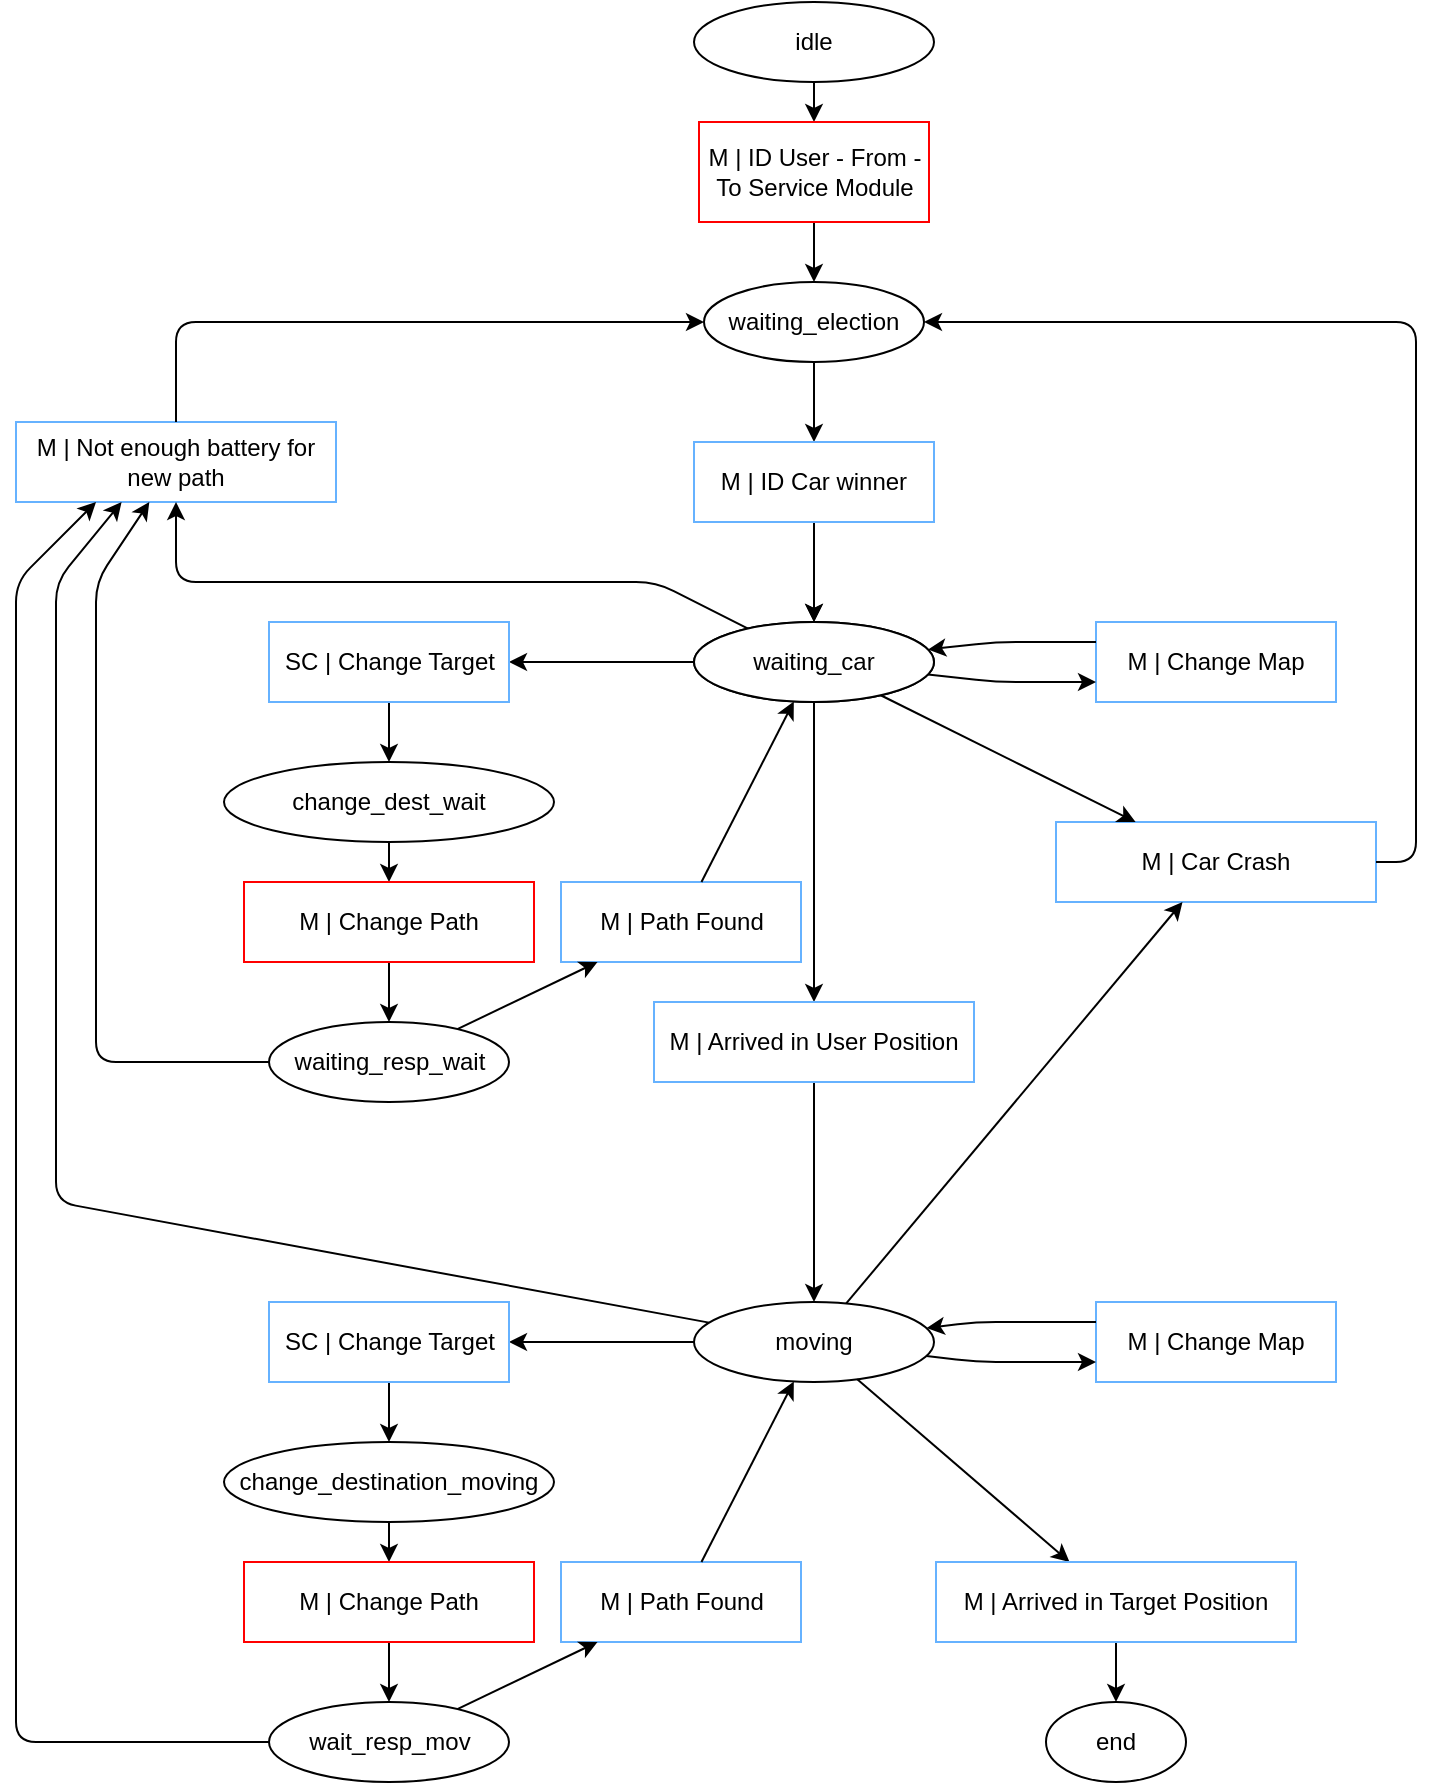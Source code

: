 <mxfile version="12.9.3" type="device"><diagram id="UIkgHiiRnHfRhCUhEY8e" name="Page-1"><mxGraphModel dx="1422" dy="822" grid="1" gridSize="10" guides="1" tooltips="1" connect="1" arrows="1" fold="1" page="1" pageScale="1" pageWidth="827" pageHeight="1169" math="0" shadow="0"><root><mxCell id="0"/><mxCell id="1" parent="0"/><mxCell id="0_yy_IyR2nImYbsmrZYt-3" value="idle" style="ellipse;whiteSpace=wrap;html=1;" parent="1" vertex="1"><mxGeometry x="379" y="30" width="120" height="40" as="geometry"/></mxCell><mxCell id="1BChCuuW57q9WMQYWWYu-4" value="" style="endArrow=classic;html=1;" parent="1" source="1BChCuuW57q9WMQYWWYu-30" target="1BChCuuW57q9WMQYWWYu-17" edge="1"><mxGeometry width="50" height="50" relative="1" as="geometry"><mxPoint x="223" y="400" as="sourcePoint"/><mxPoint x="437.5" y="60" as="targetPoint"/></mxGeometry></mxCell><mxCell id="1BChCuuW57q9WMQYWWYu-6" value="" style="endArrow=classic;html=1;" parent="1" source="0_yy_IyR2nImYbsmrZYt-3" target="1BChCuuW57q9WMQYWWYu-30" edge="1"><mxGeometry width="50" height="50" relative="1" as="geometry"><mxPoint x="220" y="280" as="sourcePoint"/><mxPoint x="235.935" y="380" as="targetPoint"/></mxGeometry></mxCell><mxCell id="1BChCuuW57q9WMQYWWYu-17" value="waiting_election" style="ellipse;whiteSpace=wrap;html=1;" parent="1" vertex="1"><mxGeometry x="384" y="170" width="110" height="40" as="geometry"/></mxCell><mxCell id="1BChCuuW57q9WMQYWWYu-19" value="waiting_car" style="ellipse;whiteSpace=wrap;html=1;" parent="1" vertex="1"><mxGeometry x="379" y="340" width="120" height="40" as="geometry"/></mxCell><mxCell id="1BChCuuW57q9WMQYWWYu-20" value="" style="endArrow=classic;html=1;" parent="1" source="1BChCuuW57q9WMQYWWYu-53" target="1BChCuuW57q9WMQYWWYu-19" edge="1"><mxGeometry width="50" height="50" relative="1" as="geometry"><mxPoint x="585" y="597.5" as="sourcePoint"/><mxPoint x="780" y="480" as="targetPoint"/></mxGeometry></mxCell><mxCell id="1BChCuuW57q9WMQYWWYu-29" value="" style="endArrow=classic;html=1;" parent="1" source="1BChCuuW57q9WMQYWWYu-17" target="1BChCuuW57q9WMQYWWYu-53" edge="1"><mxGeometry width="50" height="50" relative="1" as="geometry"><mxPoint x="567.45" y="515.569" as="sourcePoint"/><mxPoint x="545.432" y="575" as="targetPoint"/></mxGeometry></mxCell><mxCell id="1BChCuuW57q9WMQYWWYu-30" value="M | ID User - From - To Service Module" style="rounded=0;whiteSpace=wrap;html=1;fillColor=none;strokeColor=#FF0000;" parent="1" vertex="1"><mxGeometry x="381.5" y="90" width="115" height="50" as="geometry"/></mxCell><mxCell id="1BChCuuW57q9WMQYWWYu-32" value="moving" style="ellipse;whiteSpace=wrap;html=1;strokeColor=#000000;fillColor=#ffffff;" parent="1" vertex="1"><mxGeometry x="379" y="680" width="120" height="40" as="geometry"/></mxCell><mxCell id="1BChCuuW57q9WMQYWWYu-33" value="" style="endArrow=classic;html=1;" parent="1" source="1BChCuuW57q9WMQYWWYu-52" target="1BChCuuW57q9WMQYWWYu-32" edge="1"><mxGeometry width="50" height="50" relative="1" as="geometry"><mxPoint x="650" y="810" as="sourcePoint"/><mxPoint x="700" y="760" as="targetPoint"/></mxGeometry></mxCell><mxCell id="1BChCuuW57q9WMQYWWYu-35" value="" style="endArrow=classic;html=1;" parent="1" source="1BChCuuW57q9WMQYWWYu-19" target="1BChCuuW57q9WMQYWWYu-52" edge="1"><mxGeometry width="50" height="50" relative="1" as="geometry"><mxPoint x="540" y="750" as="sourcePoint"/><mxPoint x="540" y="830" as="targetPoint"/></mxGeometry></mxCell><mxCell id="1BChCuuW57q9WMQYWWYu-36" value="end" style="ellipse;whiteSpace=wrap;html=1;strokeColor=#000000;fillColor=#ffffff;" parent="1" vertex="1"><mxGeometry x="555" y="880" width="70" height="40" as="geometry"/></mxCell><mxCell id="1BChCuuW57q9WMQYWWYu-37" value="" style="endArrow=classic;html=1;" parent="1" source="1BChCuuW57q9WMQYWWYu-49" target="1BChCuuW57q9WMQYWWYu-36" edge="1"><mxGeometry width="50" height="50" relative="1" as="geometry"><mxPoint x="330" y="960" as="sourcePoint"/><mxPoint x="380" y="910" as="targetPoint"/></mxGeometry></mxCell><mxCell id="1BChCuuW57q9WMQYWWYu-38" value="" style="endArrow=classic;html=1;" parent="1" source="1BChCuuW57q9WMQYWWYu-51" target="1BChCuuW57q9WMQYWWYu-40" edge="1"><mxGeometry width="50" height="50" relative="1" as="geometry"><mxPoint x="325" y="780" as="sourcePoint"/><mxPoint x="205" y="820" as="targetPoint"/></mxGeometry></mxCell><mxCell id="1BChCuuW57q9WMQYWWYu-40" value="change_dest_wait" style="ellipse;whiteSpace=wrap;html=1;strokeColor=#000000;fillColor=#ffffff;" parent="1" vertex="1"><mxGeometry x="144" y="410" width="165" height="40" as="geometry"/></mxCell><mxCell id="1BChCuuW57q9WMQYWWYu-42" value="" style="endArrow=classic;html=1;" parent="1" source="1BChCuuW57q9WMQYWWYu-19" target="1BChCuuW57q9WMQYWWYu-51" edge="1"><mxGeometry width="50" height="50" relative="1" as="geometry"><mxPoint x="490.943" y="723.03" as="sourcePoint"/><mxPoint x="228.961" y="846.879" as="targetPoint"/></mxGeometry></mxCell><mxCell id="1BChCuuW57q9WMQYWWYu-47" value="" style="endArrow=classic;html=1;" parent="1" source="1BChCuuW57q9WMQYWWYu-32" target="1BChCuuW57q9WMQYWWYu-49" edge="1"><mxGeometry width="50" height="50" relative="1" as="geometry"><mxPoint x="540" y="910" as="sourcePoint"/><mxPoint x="540" y="1010" as="targetPoint"/></mxGeometry></mxCell><mxCell id="1BChCuuW57q9WMQYWWYu-49" value="M | Arrived in Target Position" style="rounded=0;whiteSpace=wrap;html=1;strokeColor=#66B2FF;fillColor=none;" parent="1" vertex="1"><mxGeometry x="500" y="810" width="180" height="40" as="geometry"/></mxCell><mxCell id="1BChCuuW57q9WMQYWWYu-51" value="SC | Change Target" style="rounded=0;whiteSpace=wrap;html=1;strokeColor=#66B2FF;fillColor=none;" parent="1" vertex="1"><mxGeometry x="166.5" y="340" width="120" height="40" as="geometry"/></mxCell><mxCell id="1BChCuuW57q9WMQYWWYu-52" value="M | Arrived in User Position" style="rounded=0;whiteSpace=wrap;html=1;strokeColor=#66B2FF;fillColor=none;" parent="1" vertex="1"><mxGeometry x="359" y="530" width="160" height="40" as="geometry"/></mxCell><mxCell id="1BChCuuW57q9WMQYWWYu-59" value="" style="endArrow=classic;html=1;" parent="1" source="1BChCuuW57q9WMQYWWYu-81" target="1BChCuuW57q9WMQYWWYu-67" edge="1"><mxGeometry width="50" height="50" relative="1" as="geometry"><mxPoint x="-185" y="797.5" as="sourcePoint"/><mxPoint x="-265" y="800" as="targetPoint"/></mxGeometry></mxCell><mxCell id="1BChCuuW57q9WMQYWWYu-62" value="" style="endArrow=classic;html=1;" parent="1" source="1BChCuuW57q9WMQYWWYu-40" target="1BChCuuW57q9WMQYWWYu-81" edge="1"><mxGeometry width="50" height="50" relative="1" as="geometry"><mxPoint x="-25" y="795" as="sourcePoint"/><mxPoint x="-75" y="792.077" as="targetPoint"/></mxGeometry></mxCell><mxCell id="1BChCuuW57q9WMQYWWYu-67" value="waiting_resp_wait" style="ellipse;whiteSpace=wrap;html=1;strokeColor=#000000;" parent="1" vertex="1"><mxGeometry x="166.5" y="540" width="120" height="40" as="geometry"/></mxCell><mxCell id="1BChCuuW57q9WMQYWWYu-68" value="" style="endArrow=classic;html=1;" parent="1" source="1BChCuuW57q9WMQYWWYu-53" target="1BChCuuW57q9WMQYWWYu-19" edge="1"><mxGeometry width="50" height="50" relative="1" as="geometry"><mxPoint x="-120" y="730" as="sourcePoint"/><mxPoint x="-70" y="680" as="targetPoint"/><Array as="points"/></mxGeometry></mxCell><mxCell id="1BChCuuW57q9WMQYWWYu-81" value="M | Change Path" style="rounded=0;whiteSpace=wrap;html=1;fillColor=none;strokeColor=#FF0000;" parent="1" vertex="1"><mxGeometry x="154" y="470" width="145" height="40" as="geometry"/></mxCell><mxCell id="1BChCuuW57q9WMQYWWYu-84" value="M | Path Found" style="rounded=0;whiteSpace=wrap;html=1;strokeColor=#66B2FF;fillColor=none;" parent="1" vertex="1"><mxGeometry x="312.5" y="470" width="120" height="40" as="geometry"/></mxCell><mxCell id="1BChCuuW57q9WMQYWWYu-94" value="M | Not enough battery for new path" style="rounded=0;whiteSpace=wrap;html=1;strokeColor=#66B2FF;fillColor=none;" parent="1" vertex="1"><mxGeometry x="40" y="240" width="160" height="40" as="geometry"/></mxCell><mxCell id="1BChCuuW57q9WMQYWWYu-53" value="M | ID Car winner" style="rounded=0;whiteSpace=wrap;html=1;strokeColor=#66B2FF;fillColor=none;" parent="1" vertex="1"><mxGeometry x="379" y="250" width="120" height="40" as="geometry"/></mxCell><mxCell id="WJipe5HrG3yCDhKPvt2u-5" value="" style="endArrow=classic;html=1;" parent="1" source="1BChCuuW57q9WMQYWWYu-84" target="1BChCuuW57q9WMQYWWYu-19" edge="1"><mxGeometry width="50" height="50" relative="1" as="geometry"><mxPoint x="-20" y="726.916" as="sourcePoint"/><mxPoint x="721.684" y="606.911" as="targetPoint"/><Array as="points"/></mxGeometry></mxCell><mxCell id="WJipe5HrG3yCDhKPvt2u-7" value="" style="endArrow=classic;html=1;" parent="1" source="1BChCuuW57q9WMQYWWYu-19" target="1BChCuuW57q9WMQYWWYu-94" edge="1"><mxGeometry width="50" height="50" relative="1" as="geometry"><mxPoint x="550" y="830" as="sourcePoint"/><mxPoint x="600" y="780" as="targetPoint"/><Array as="points"><mxPoint x="360" y="320"/><mxPoint x="120" y="320"/></Array></mxGeometry></mxCell><mxCell id="WJipe5HrG3yCDhKPvt2u-11" value="" style="endArrow=classic;html=1;" parent="1" source="1BChCuuW57q9WMQYWWYu-67" target="1BChCuuW57q9WMQYWWYu-84" edge="1"><mxGeometry width="50" height="50" relative="1" as="geometry"><mxPoint x="-50" y="750" as="sourcePoint"/><mxPoint y="700" as="targetPoint"/></mxGeometry></mxCell><mxCell id="WJipe5HrG3yCDhKPvt2u-18" value="M | Change Map" style="rounded=0;whiteSpace=wrap;html=1;strokeColor=#66B2FF;fillColor=none;" parent="1" vertex="1"><mxGeometry x="580" y="680" width="120" height="40" as="geometry"/></mxCell><mxCell id="WJipe5HrG3yCDhKPvt2u-19" value="M | Change Map" style="rounded=0;whiteSpace=wrap;html=1;strokeColor=#66B2FF;fillColor=none;" parent="1" vertex="1"><mxGeometry x="580" y="340" width="120" height="40" as="geometry"/></mxCell><mxCell id="j1AvFHdhMihn1vDde2i7-3" value="M | Car Crash" style="rounded=0;whiteSpace=wrap;html=1;strokeColor=#66B2FF;fillColor=none;" parent="1" vertex="1"><mxGeometry x="560" y="440" width="160" height="40" as="geometry"/></mxCell><mxCell id="j1AvFHdhMihn1vDde2i7-6" value="" style="endArrow=classic;html=1;" parent="1" source="j1AvFHdhMihn1vDde2i7-3" target="1BChCuuW57q9WMQYWWYu-17" edge="1"><mxGeometry width="50" height="50" relative="1" as="geometry"><mxPoint x="570" y="670" as="sourcePoint"/><mxPoint x="620" y="620" as="targetPoint"/><Array as="points"><mxPoint x="740" y="460"/><mxPoint x="740" y="190"/></Array></mxGeometry></mxCell><mxCell id="j1AvFHdhMihn1vDde2i7-7" value="" style="endArrow=classic;html=1;entryX=0.33;entryY=1;entryDx=0;entryDy=0;entryPerimeter=0;" parent="1" source="1BChCuuW57q9WMQYWWYu-32" target="1BChCuuW57q9WMQYWWYu-94" edge="1"><mxGeometry width="50" height="50" relative="1" as="geometry"><mxPoint x="210" y="910" as="sourcePoint"/><mxPoint x="93" y="283" as="targetPoint"/><Array as="points"><mxPoint x="60" y="630"/><mxPoint x="60" y="320"/></Array></mxGeometry></mxCell><mxCell id="j1AvFHdhMihn1vDde2i7-12" value="" style="endArrow=classic;html=1;entryX=0.25;entryY=1;entryDx=0;entryDy=0;" parent="1" source="lpwn5p3toJU8D8TypF9n-12" target="1BChCuuW57q9WMQYWWYu-94" edge="1"><mxGeometry width="50" height="50" relative="1" as="geometry"><mxPoint x="166.5" y="950" as="sourcePoint"/><mxPoint x="80" y="830" as="targetPoint"/><Array as="points"><mxPoint x="40" y="900"/><mxPoint x="40" y="320"/></Array></mxGeometry></mxCell><mxCell id="j1AvFHdhMihn1vDde2i7-14" value="" style="endArrow=classic;html=1;" parent="1" source="1BChCuuW57q9WMQYWWYu-67" target="1BChCuuW57q9WMQYWWYu-94" edge="1"><mxGeometry width="50" height="50" relative="1" as="geometry"><mxPoint x="280" y="600" as="sourcePoint"/><mxPoint x="330" y="550" as="targetPoint"/><Array as="points"><mxPoint x="80" y="560"/><mxPoint x="80" y="320"/></Array></mxGeometry></mxCell><mxCell id="j1AvFHdhMihn1vDde2i7-15" value="" style="endArrow=classic;html=1;entryX=0;entryY=0.75;entryDx=0;entryDy=0;" parent="1" source="1BChCuuW57q9WMQYWWYu-19" target="WJipe5HrG3yCDhKPvt2u-19" edge="1"><mxGeometry width="50" height="50" relative="1" as="geometry"><mxPoint x="560" y="760" as="sourcePoint"/><mxPoint x="610" y="710" as="targetPoint"/><Array as="points"><mxPoint x="530" y="370"/></Array></mxGeometry></mxCell><mxCell id="j1AvFHdhMihn1vDde2i7-17" value="" style="endArrow=classic;html=1;" parent="1" source="1BChCuuW57q9WMQYWWYu-32" target="j1AvFHdhMihn1vDde2i7-3" edge="1"><mxGeometry width="50" height="50" relative="1" as="geometry"><mxPoint x="580" y="760" as="sourcePoint"/><mxPoint x="630" y="710" as="targetPoint"/></mxGeometry></mxCell><mxCell id="j1AvFHdhMihn1vDde2i7-18" value="" style="endArrow=classic;html=1;" parent="1" source="1BChCuuW57q9WMQYWWYu-19" target="j1AvFHdhMihn1vDde2i7-3" edge="1"><mxGeometry width="50" height="50" relative="1" as="geometry"><mxPoint x="530" y="780" as="sourcePoint"/><mxPoint x="580" y="730" as="targetPoint"/></mxGeometry></mxCell><mxCell id="j1AvFHdhMihn1vDde2i7-19" value="" style="endArrow=classic;html=1;exitX=0;exitY=0.25;exitDx=0;exitDy=0;" parent="1" source="WJipe5HrG3yCDhKPvt2u-19" target="1BChCuuW57q9WMQYWWYu-19" edge="1"><mxGeometry width="50" height="50" relative="1" as="geometry"><mxPoint x="730" y="440" as="sourcePoint"/><mxPoint x="700" y="430" as="targetPoint"/><Array as="points"><mxPoint x="530" y="350"/></Array></mxGeometry></mxCell><mxCell id="j1AvFHdhMihn1vDde2i7-20" value="" style="endArrow=classic;html=1;entryX=0;entryY=0.75;entryDx=0;entryDy=0;" parent="1" source="1BChCuuW57q9WMQYWWYu-32" target="WJipe5HrG3yCDhKPvt2u-18" edge="1"><mxGeometry width="50" height="50" relative="1" as="geometry"><mxPoint x="530" y="760" as="sourcePoint"/><mxPoint x="630" y="730" as="targetPoint"/><Array as="points"><mxPoint x="520" y="710"/></Array></mxGeometry></mxCell><mxCell id="j1AvFHdhMihn1vDde2i7-22" value="" style="endArrow=classic;html=1;exitX=0;exitY=0.25;exitDx=0;exitDy=0;" parent="1" source="WJipe5HrG3yCDhKPvt2u-18" target="1BChCuuW57q9WMQYWWYu-32" edge="1"><mxGeometry width="50" height="50" relative="1" as="geometry"><mxPoint x="620" y="720" as="sourcePoint"/><mxPoint x="540" y="660" as="targetPoint"/><Array as="points"><mxPoint x="520" y="690"/></Array></mxGeometry></mxCell><mxCell id="jZTQ0gnb8pJcjgSb07tS-2" value="" style="endArrow=classic;html=1;" parent="1" source="1BChCuuW57q9WMQYWWYu-94" target="1BChCuuW57q9WMQYWWYu-17" edge="1"><mxGeometry width="50" height="50" relative="1" as="geometry"><mxPoint x="260" y="270" as="sourcePoint"/><mxPoint x="310" y="220" as="targetPoint"/><Array as="points"><mxPoint x="120" y="190"/></Array></mxGeometry></mxCell><mxCell id="lpwn5p3toJU8D8TypF9n-6" value="" style="endArrow=classic;html=1;" parent="1" source="lpwn5p3toJU8D8TypF9n-9" target="lpwn5p3toJU8D8TypF9n-7" edge="1"><mxGeometry width="50" height="50" relative="1" as="geometry"><mxPoint x="325" y="1120" as="sourcePoint"/><mxPoint x="205" y="1160" as="targetPoint"/></mxGeometry></mxCell><mxCell id="lpwn5p3toJU8D8TypF9n-7" value="change_destination_moving" style="ellipse;whiteSpace=wrap;html=1;strokeColor=#000000;fillColor=#ffffff;" parent="1" vertex="1"><mxGeometry x="144" y="750" width="165" height="40" as="geometry"/></mxCell><mxCell id="lpwn5p3toJU8D8TypF9n-8" value="" style="endArrow=classic;html=1;" parent="1" source="1BChCuuW57q9WMQYWWYu-32" target="lpwn5p3toJU8D8TypF9n-9" edge="1"><mxGeometry width="50" height="50" relative="1" as="geometry"><mxPoint x="379.565" y="692.737" as="sourcePoint"/><mxPoint x="228.961" y="1186.879" as="targetPoint"/></mxGeometry></mxCell><mxCell id="lpwn5p3toJU8D8TypF9n-9" value="SC | Change Target" style="rounded=0;whiteSpace=wrap;html=1;strokeColor=#66B2FF;fillColor=none;" parent="1" vertex="1"><mxGeometry x="166.5" y="680" width="120" height="40" as="geometry"/></mxCell><mxCell id="lpwn5p3toJU8D8TypF9n-10" value="" style="endArrow=classic;html=1;" parent="1" source="lpwn5p3toJU8D8TypF9n-13" target="lpwn5p3toJU8D8TypF9n-12" edge="1"><mxGeometry width="50" height="50" relative="1" as="geometry"><mxPoint x="-185" y="1137.5" as="sourcePoint"/><mxPoint x="-265" y="1140" as="targetPoint"/></mxGeometry></mxCell><mxCell id="lpwn5p3toJU8D8TypF9n-11" value="" style="endArrow=classic;html=1;" parent="1" source="lpwn5p3toJU8D8TypF9n-7" target="lpwn5p3toJU8D8TypF9n-13" edge="1"><mxGeometry width="50" height="50" relative="1" as="geometry"><mxPoint x="-25" y="1135" as="sourcePoint"/><mxPoint x="-75" y="1132.077" as="targetPoint"/></mxGeometry></mxCell><mxCell id="lpwn5p3toJU8D8TypF9n-12" value="wait_resp_mov" style="ellipse;whiteSpace=wrap;html=1;strokeColor=#000000;" parent="1" vertex="1"><mxGeometry x="166.5" y="880" width="120" height="40" as="geometry"/></mxCell><mxCell id="lpwn5p3toJU8D8TypF9n-13" value="M | Change Path" style="rounded=0;whiteSpace=wrap;html=1;fillColor=none;strokeColor=#FF0000;" parent="1" vertex="1"><mxGeometry x="154" y="810" width="145" height="40" as="geometry"/></mxCell><mxCell id="lpwn5p3toJU8D8TypF9n-14" value="M | Path Found" style="rounded=0;whiteSpace=wrap;html=1;strokeColor=#66B2FF;fillColor=none;" parent="1" vertex="1"><mxGeometry x="312.5" y="810" width="120" height="40" as="geometry"/></mxCell><mxCell id="lpwn5p3toJU8D8TypF9n-15" value="" style="endArrow=classic;html=1;" parent="1" source="lpwn5p3toJU8D8TypF9n-14" target="1BChCuuW57q9WMQYWWYu-32" edge="1"><mxGeometry width="50" height="50" relative="1" as="geometry"><mxPoint x="-20" y="1066.916" as="sourcePoint"/><mxPoint x="429.686" y="709.758" as="targetPoint"/><Array as="points"/></mxGeometry></mxCell><mxCell id="lpwn5p3toJU8D8TypF9n-16" value="" style="endArrow=classic;html=1;" parent="1" source="lpwn5p3toJU8D8TypF9n-12" target="lpwn5p3toJU8D8TypF9n-14" edge="1"><mxGeometry width="50" height="50" relative="1" as="geometry"><mxPoint x="-50" y="1090" as="sourcePoint"/><mxPoint y="1040" as="targetPoint"/></mxGeometry></mxCell><mxCell id="COR9sc-yoRvRgrXiKj-x-1" value="waiting_car" style="ellipse;whiteSpace=wrap;html=1;" vertex="1" parent="1"><mxGeometry x="379" y="340" width="120" height="40" as="geometry"/></mxCell></root></mxGraphModel></diagram></mxfile>